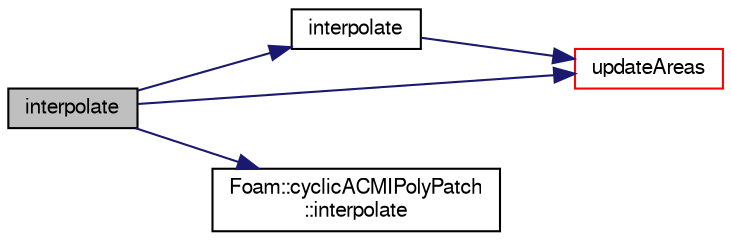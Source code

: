 digraph "interpolate"
{
  bgcolor="transparent";
  edge [fontname="FreeSans",fontsize="10",labelfontname="FreeSans",labelfontsize="10"];
  node [fontname="FreeSans",fontsize="10",shape=record];
  rankdir="LR";
  Node1121 [label="interpolate",height=0.2,width=0.4,color="black", fillcolor="grey75", style="filled", fontcolor="black"];
  Node1121 -> Node1122 [color="midnightblue",fontsize="10",style="solid",fontname="FreeSans"];
  Node1122 [label="interpolate",height=0.2,width=0.4,color="black",URL="$a22806.html#a95bdc1012638cafe1a74d3d3abac66aa"];
  Node1122 -> Node1123 [color="midnightblue",fontsize="10",style="solid",fontname="FreeSans"];
  Node1123 [label="updateAreas",height=0.2,width=0.4,color="red",URL="$a22806.html#aa41ad5c90a11f44713f615ab87a947c6",tooltip="Update the patch areas after AMI update. "];
  Node1121 -> Node1227 [color="midnightblue",fontsize="10",style="solid",fontname="FreeSans"];
  Node1227 [label="Foam::cyclicACMIPolyPatch\l::interpolate",height=0.2,width=0.4,color="black",URL="$a24926.html#a815e4790497fb12ef79509f502b056f7",tooltip="Interpolate field. "];
  Node1121 -> Node1123 [color="midnightblue",fontsize="10",style="solid",fontname="FreeSans"];
}
